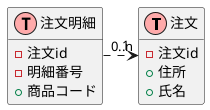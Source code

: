 @startuml

!define table(x) class x << (T,#FFAAAA) >>
hide methods
hide stereotypes

table(注文){
  - 注文id
  + 住所
  + 氏名
}

table(注文明細){
  - 注文id
  - 明細番号
  + 商品コード
}

注文 "1"<.left."0..n" 注文明細


@enduml
